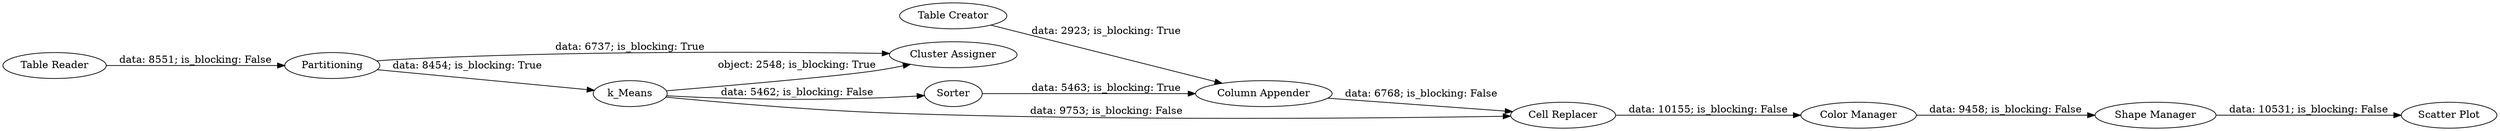 digraph {
	"8218711202062810644_8" [label="Table Reader"]
	"8218711202062810644_6" [label=Partitioning]
	"8218711202062810644_11" [label="Column Appender"]
	"8218711202062810644_9" [label=Sorter]
	"8218711202062810644_2" [label=k_Means]
	"8218711202062810644_3" [label="Color Manager"]
	"8218711202062810644_10" [label="Table Creator"]
	"8218711202062810644_4" [label="Shape Manager"]
	"8218711202062810644_13" [label="Cell Replacer"]
	"8218711202062810644_7" [label="Cluster Assigner"]
	"8218711202062810644_5" [label="Scatter Plot"]
	"8218711202062810644_9" -> "8218711202062810644_11" [label="data: 5463; is_blocking: True"]
	"8218711202062810644_8" -> "8218711202062810644_6" [label="data: 8551; is_blocking: False"]
	"8218711202062810644_11" -> "8218711202062810644_13" [label="data: 6768; is_blocking: False"]
	"8218711202062810644_2" -> "8218711202062810644_7" [label="object: 2548; is_blocking: True"]
	"8218711202062810644_4" -> "8218711202062810644_5" [label="data: 10531; is_blocking: False"]
	"8218711202062810644_2" -> "8218711202062810644_9" [label="data: 5462; is_blocking: False"]
	"8218711202062810644_2" -> "8218711202062810644_13" [label="data: 9753; is_blocking: False"]
	"8218711202062810644_6" -> "8218711202062810644_2" [label="data: 8454; is_blocking: True"]
	"8218711202062810644_3" -> "8218711202062810644_4" [label="data: 9458; is_blocking: False"]
	"8218711202062810644_13" -> "8218711202062810644_3" [label="data: 10155; is_blocking: False"]
	"8218711202062810644_10" -> "8218711202062810644_11" [label="data: 2923; is_blocking: True"]
	"8218711202062810644_6" -> "8218711202062810644_7" [label="data: 6737; is_blocking: True"]
	rankdir=LR
}
